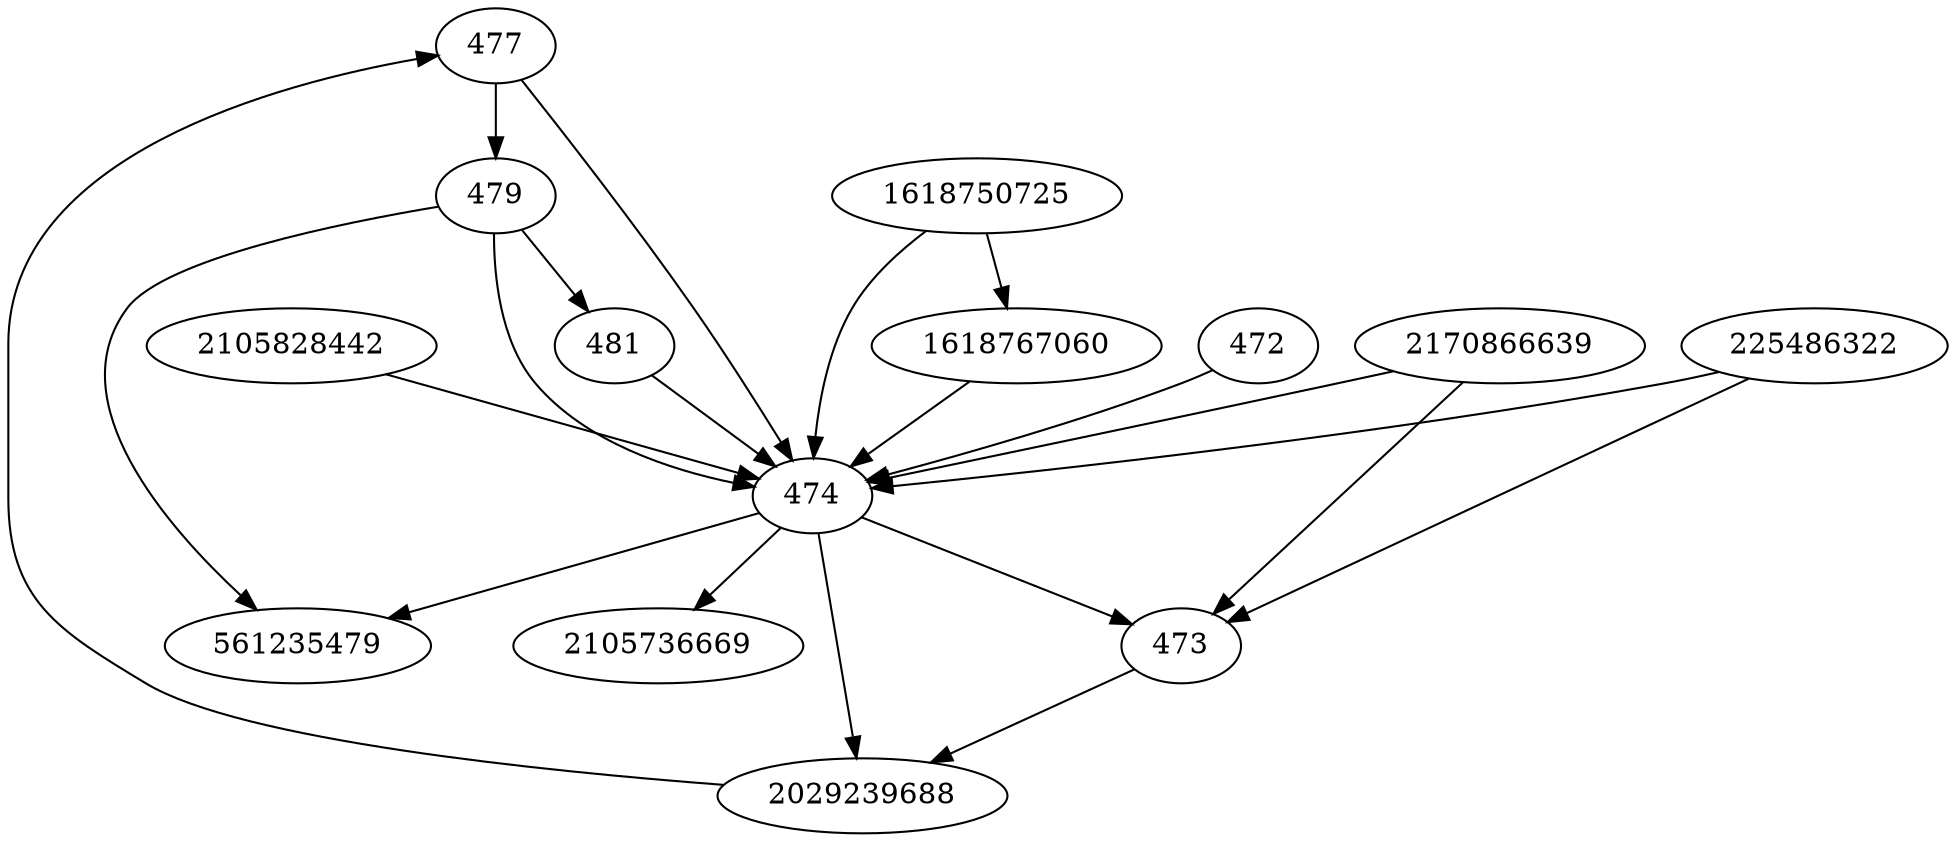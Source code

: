 strict digraph  {
477;
481;
1618750725;
2029239688;
2170866639;
474;
225486322;
1618767060;
561235479;
472;
473;
2105828442;
2105736669;
479;
477 -> 474;
477 -> 479;
481 -> 474;
1618750725 -> 474;
1618750725 -> 1618767060;
2029239688 -> 477;
2170866639 -> 473;
2170866639 -> 474;
474 -> 2105736669;
474 -> 2029239688;
474 -> 561235479;
474 -> 473;
225486322 -> 474;
225486322 -> 473;
1618767060 -> 474;
472 -> 474;
473 -> 2029239688;
2105828442 -> 474;
479 -> 561235479;
479 -> 474;
479 -> 481;
}
